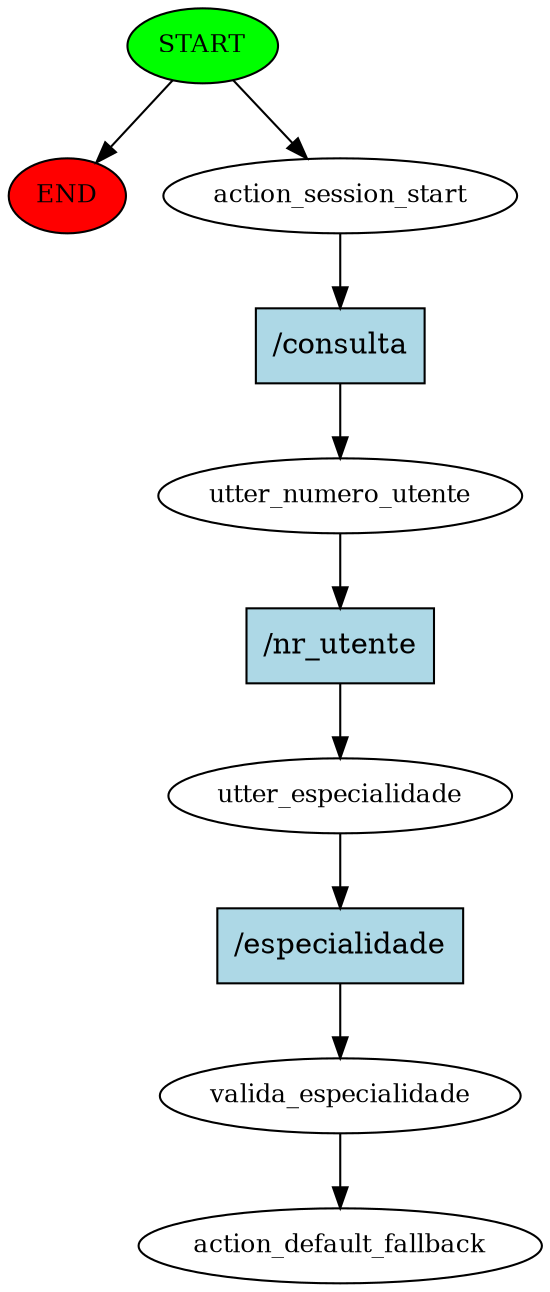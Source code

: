 digraph  {
0 [class="start active", fillcolor=green, fontsize=12, label=START, style=filled];
"-1" [class=end, fillcolor=red, fontsize=12, label=END, style=filled];
1 [class=active, fontsize=12, label=action_session_start];
2 [class=active, fontsize=12, label=utter_numero_utente];
3 [class=active, fontsize=12, label=utter_especialidade];
4 [class=active, fontsize=12, label=valida_especialidade];
5 [class="dashed active", fontsize=12, label=action_default_fallback];
6 [class="intent active", fillcolor=lightblue, label="/consulta", shape=rect, style=filled];
7 [class="intent active", fillcolor=lightblue, label="/nr_utente", shape=rect, style=filled];
8 [class="intent active", fillcolor=lightblue, label="/especialidade", shape=rect, style=filled];
0 -> "-1"  [class="", key=NONE, label=""];
0 -> 1  [class=active, key=NONE, label=""];
1 -> 6  [class=active, key=0];
2 -> 7  [class=active, key=0];
3 -> 8  [class=active, key=0];
4 -> 5  [class=active, key=NONE, label=""];
6 -> 2  [class=active, key=0];
7 -> 3  [class=active, key=0];
8 -> 4  [class=active, key=0];
}

